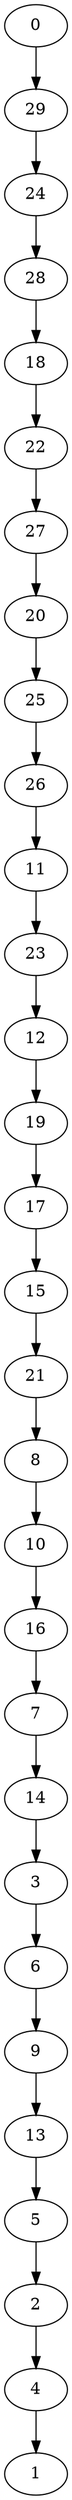 digraph {
	0 [label=0]
	29 [label=29]
	24 [label=24]
	28 [label=28]
	18 [label=18]
	22 [label=22]
	27 [label=27]
	20 [label=20]
	25 [label=25]
	26 [label=26]
	11 [label=11]
	23 [label=23]
	12 [label=12]
	19 [label=19]
	17 [label=17]
	15 [label=15]
	21 [label=21]
	8 [label=8]
	10 [label=10]
	16 [label=16]
	7 [label=7]
	14 [label=14]
	3 [label=3]
	6 [label=6]
	9 [label=9]
	13 [label=13]
	5 [label=5]
	2 [label=2]
	4 [label=4]
	1 [label=1]
	0 -> 29
	29 -> 24
	24 -> 28
	28 -> 18
	18 -> 22
	22 -> 27
	27 -> 20
	20 -> 25
	25 -> 26
	26 -> 11
	11 -> 23
	23 -> 12
	12 -> 19
	19 -> 17
	17 -> 15
	15 -> 21
	21 -> 8
	8 -> 10
	10 -> 16
	16 -> 7
	7 -> 14
	14 -> 3
	3 -> 6
	6 -> 9
	9 -> 13
	13 -> 5
	5 -> 2
	2 -> 4
	4 -> 1
}

